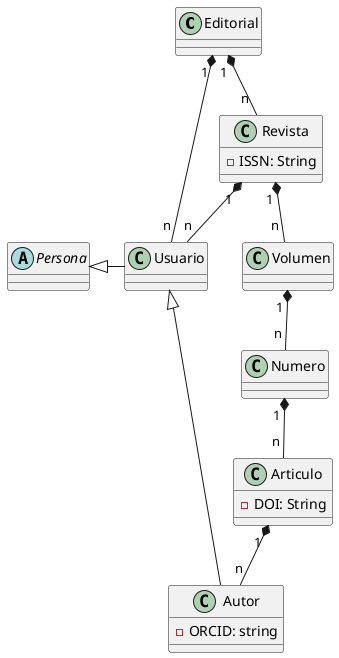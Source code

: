 @startuml modeloDelDominio


class Editorial
class Volumen 
class Numero
abstract class Persona
class Usuario

class Revista {
    -ISSN: String
}
 
class Articulo {
    -DOI: String
}
class Autor extends Usuario {
    -ORCID: string
}

Usuario -l-|> Persona

Editorial "1 " *--  "n " Revista
Revista "1 " *-- "n " Volumen
Volumen "1 " *-- "n " Numero
Numero "1 " *-- "n " Articulo
Articulo "1 " *--  " n" Autor
Revista"1 " *--  " n" Usuario

Editorial "1 " *--  " n" Usuario

@enduml